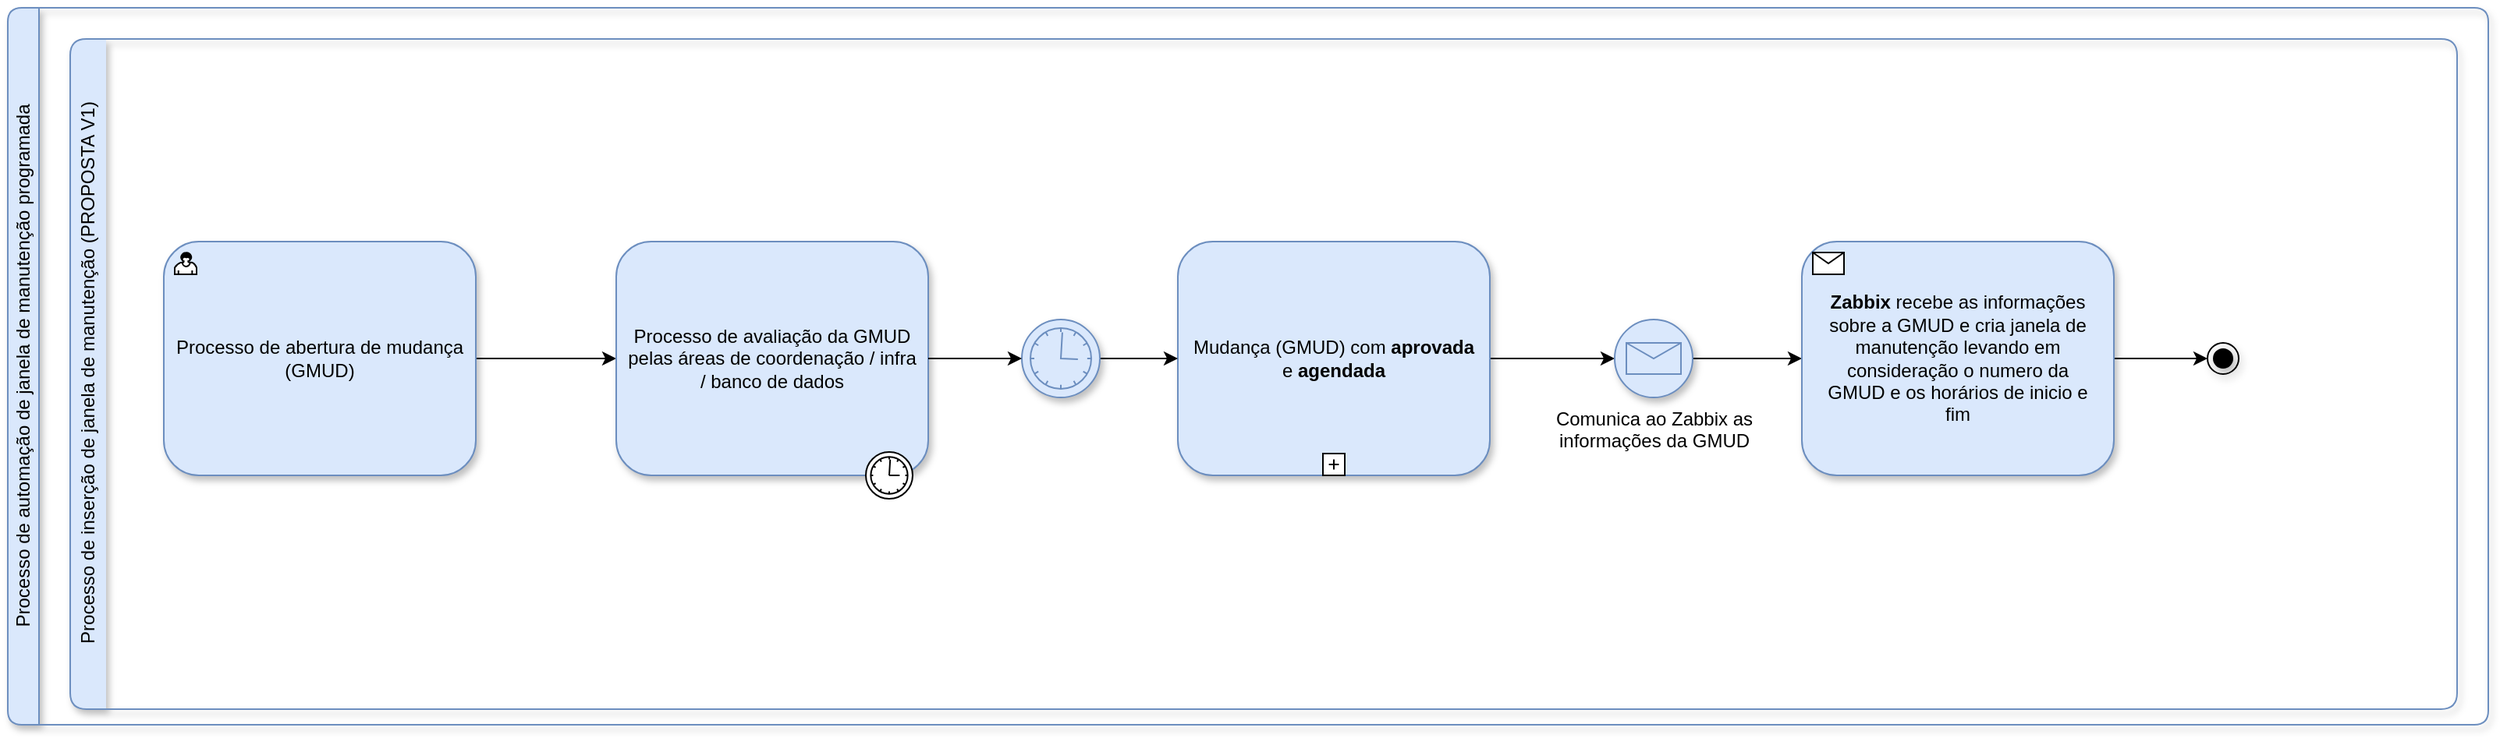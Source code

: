 <mxfile version="14.2.9" type="device"><diagram id="uqLgDmyBznewcDmoNve5" name="Página-1"><mxGraphModel dx="2557" dy="913" grid="1" gridSize="10" guides="1" tooltips="1" connect="1" arrows="1" fold="1" page="1" pageScale="1" pageWidth="827" pageHeight="1169" math="0" shadow="0"><root><mxCell id="0"/><mxCell id="1" parent="0"/><mxCell id="C1zQCB76hyboSEH2fcgd-17" value="" style="edgeStyle=orthogonalEdgeStyle;rounded=0;orthogonalLoop=1;jettySize=auto;html=1;" parent="1" source="C1zQCB76hyboSEH2fcgd-8" target="C1zQCB76hyboSEH2fcgd-15" edge="1"><mxGeometry relative="1" as="geometry"/></mxCell><mxCell id="C1zQCB76hyboSEH2fcgd-8" value="Processo de abertura de mudança (GMUD)" style="html=1;whiteSpace=wrap;rounded=1;dropTarget=0;shadow=1;sketch=0;fillColor=#dae8fc;strokeColor=#6c8ebf;spacingTop=5;spacingLeft=5;spacingBottom=5;spacingRight=5;" parent="1" vertex="1"><mxGeometry x="-40" y="370" width="200" height="150" as="geometry"/></mxCell><mxCell id="C1zQCB76hyboSEH2fcgd-9" value="" style="html=1;shape=mxgraph.bpmn.user_task;outlineConnect=0;" parent="C1zQCB76hyboSEH2fcgd-8" vertex="1"><mxGeometry width="14" height="14" relative="1" as="geometry"><mxPoint x="7" y="7" as="offset"/></mxGeometry></mxCell><mxCell id="C1zQCB76hyboSEH2fcgd-15" value="Processo de avaliação da GMUD pelas áreas de coordenação / infra / banco de dados" style="html=1;whiteSpace=wrap;rounded=1;dropTarget=0;shadow=1;sketch=0;fillColor=#dae8fc;strokeColor=#6c8ebf;spacingTop=5;spacingLeft=5;spacingBottom=5;spacingRight=5;" parent="1" vertex="1"><mxGeometry x="250" y="370" width="200" height="150" as="geometry"/></mxCell><mxCell id="C1zQCB76hyboSEH2fcgd-16" value="" style="shape=mxgraph.bpmn.timer_start;perimeter=ellipsePerimeter;html=1;verticalLabelPosition=bottom;verticalAlign=top;outlineConnect=0;" parent="C1zQCB76hyboSEH2fcgd-15" vertex="1"><mxGeometry x="1" y="1" width="30" height="30" relative="1" as="geometry"><mxPoint x="-40" y="-15" as="offset"/></mxGeometry></mxCell><mxCell id="C1zQCB76hyboSEH2fcgd-24" value="" style="edgeStyle=orthogonalEdgeStyle;rounded=0;orthogonalLoop=1;jettySize=auto;html=1;entryX=0;entryY=0.5;entryDx=0;entryDy=0;" parent="1" source="C1zQCB76hyboSEH2fcgd-19" target="C1zQCB76hyboSEH2fcgd-22" edge="1"><mxGeometry relative="1" as="geometry"/></mxCell><mxCell id="C1zQCB76hyboSEH2fcgd-19" value="Mudança (GMUD) com &lt;b&gt;aprovada &lt;/b&gt;e &lt;b&gt;agendada&lt;/b&gt;" style="html=1;whiteSpace=wrap;rounded=1;dropTarget=0;shadow=1;sketch=0;fillColor=#dae8fc;strokeColor=#6c8ebf;glass=0;spacingTop=5;spacingLeft=5;spacingBottom=5;spacingRight=5;" parent="1" vertex="1"><mxGeometry x="610" y="370" width="200" height="150" as="geometry"/></mxCell><mxCell id="C1zQCB76hyboSEH2fcgd-20" value="" style="html=1;shape=plus;outlineConnect=0;" parent="C1zQCB76hyboSEH2fcgd-19" vertex="1"><mxGeometry x="0.5" y="1" width="14" height="14" relative="1" as="geometry"><mxPoint x="-7" y="-14" as="offset"/></mxGeometry></mxCell><mxCell id="C1zQCB76hyboSEH2fcgd-36" value="" style="edgeStyle=orthogonalEdgeStyle;rounded=0;orthogonalLoop=1;jettySize=auto;html=1;" parent="1" source="C1zQCB76hyboSEH2fcgd-21" target="C1zQCB76hyboSEH2fcgd-19" edge="1"><mxGeometry relative="1" as="geometry"><mxPoint x="605" y="445" as="targetPoint"/></mxGeometry></mxCell><mxCell id="C1zQCB76hyboSEH2fcgd-21" value="" style="shape=mxgraph.bpmn.shape;html=1;verticalLabelPosition=bottom;labelBackgroundColor=#ffffff;verticalAlign=top;align=center;perimeter=ellipsePerimeter;outlineConnect=0;outline=eventInt;symbol=timer;rounded=1;shadow=1;glass=0;sketch=0;strokeColor=#6c8ebf;fillColor=#dae8fc;" parent="1" vertex="1"><mxGeometry x="510" y="420" width="50" height="50" as="geometry"/></mxCell><mxCell id="C1zQCB76hyboSEH2fcgd-25" value="" style="edgeStyle=orthogonalEdgeStyle;rounded=0;orthogonalLoop=1;jettySize=auto;html=1;entryX=0;entryY=0.5;entryDx=0;entryDy=0;" parent="1" source="C1zQCB76hyboSEH2fcgd-22" target="C1zQCB76hyboSEH2fcgd-28" edge="1"><mxGeometry relative="1" as="geometry"><mxPoint x="990" y="445" as="targetPoint"/></mxGeometry></mxCell><mxCell id="C1zQCB76hyboSEH2fcgd-22" value="Comunica ao Zabbix as &lt;br&gt;informações da GMUD" style="shape=mxgraph.bpmn.shape;html=1;verticalLabelPosition=bottom;labelBackgroundColor=#ffffff;verticalAlign=top;align=center;perimeter=ellipsePerimeter;outlineConnect=0;outline=standard;symbol=message;rounded=1;shadow=1;glass=0;sketch=0;strokeColor=#6c8ebf;fillColor=#dae8fc;" parent="1" vertex="1"><mxGeometry x="890" y="420" width="50" height="50" as="geometry"/></mxCell><mxCell id="C1zQCB76hyboSEH2fcgd-39" value="" style="edgeStyle=orthogonalEdgeStyle;rounded=0;orthogonalLoop=1;jettySize=auto;html=1;entryX=0;entryY=0.5;entryDx=0;entryDy=0;" parent="1" source="C1zQCB76hyboSEH2fcgd-28" target="C1zQCB76hyboSEH2fcgd-49" edge="1"><mxGeometry relative="1" as="geometry"><mxPoint x="1282.929" y="447.929" as="targetPoint"/></mxGeometry></mxCell><mxCell id="C1zQCB76hyboSEH2fcgd-28" value="&lt;b&gt;Zabbix &lt;/b&gt;recebe as informações sobre a GMUD e cria janela de manutenção levando em consideração o numero da GMUD e os horários de inicio e fim" style="html=1;whiteSpace=wrap;rounded=1;dropTarget=0;shadow=1;glass=0;sketch=0;strokeColor=#6c8ebf;fillColor=#dae8fc;spacing=5;spacingBottom=5;spacingLeft=5;spacingRight=5;spacingTop=5;" parent="1" vertex="1"><mxGeometry x="1010" y="370" width="200" height="150" as="geometry"/></mxCell><mxCell id="C1zQCB76hyboSEH2fcgd-29" value="" style="html=1;shape=message;outlineConnect=0;" parent="C1zQCB76hyboSEH2fcgd-28" vertex="1"><mxGeometry width="20" height="14" relative="1" as="geometry"><mxPoint x="7" y="7" as="offset"/></mxGeometry></mxCell><mxCell id="C1zQCB76hyboSEH2fcgd-32" value="Processo de automação de janela de manutenção programada" style="swimlane;html=1;horizontal=0;startSize=20;rounded=1;shadow=1;glass=0;sketch=0;strokeColor=#6c8ebf;fillColor=#dae8fc;fontStyle=0" parent="1" vertex="1"><mxGeometry x="-140" y="220" width="1590" height="460" as="geometry"/></mxCell><mxCell id="C1zQCB76hyboSEH2fcgd-34" value="" style="edgeStyle=orthogonalEdgeStyle;rounded=0;orthogonalLoop=1;jettySize=auto;html=1;exitX=1;exitY=0.5;exitDx=0;exitDy=0;entryX=0;entryY=0.5;entryDx=0;entryDy=0;" parent="1" source="C1zQCB76hyboSEH2fcgd-15" target="C1zQCB76hyboSEH2fcgd-21" edge="1"><mxGeometry relative="1" as="geometry"><mxPoint x="470" y="490" as="sourcePoint"/><mxPoint x="560" y="490" as="targetPoint"/></mxGeometry></mxCell><mxCell id="C1zQCB76hyboSEH2fcgd-45" value="Processo de inserção de janela de manutenção (PROPOSTA V1)" style="swimlane;html=1;horizontal=0;swimlaneLine=0;rounded=1;shadow=1;glass=0;sketch=0;strokeColor=#6c8ebf;fillColor=#dae8fc;fontStyle=0" parent="1" vertex="1"><mxGeometry x="-100" y="240" width="1530" height="430" as="geometry"><mxRectangle x="-100" y="240" width="30" height="280" as="alternateBounds"/></mxGeometry></mxCell><mxCell id="C1zQCB76hyboSEH2fcgd-49" value="" style="ellipse;html=1;shape=endState;fillColor=#000000;strokeColor=#000000;rounded=1;shadow=1;glass=0;sketch=0;" parent="1" vertex="1"><mxGeometry x="1270" y="435" width="20" height="20" as="geometry"/></mxCell></root></mxGraphModel></diagram></mxfile>